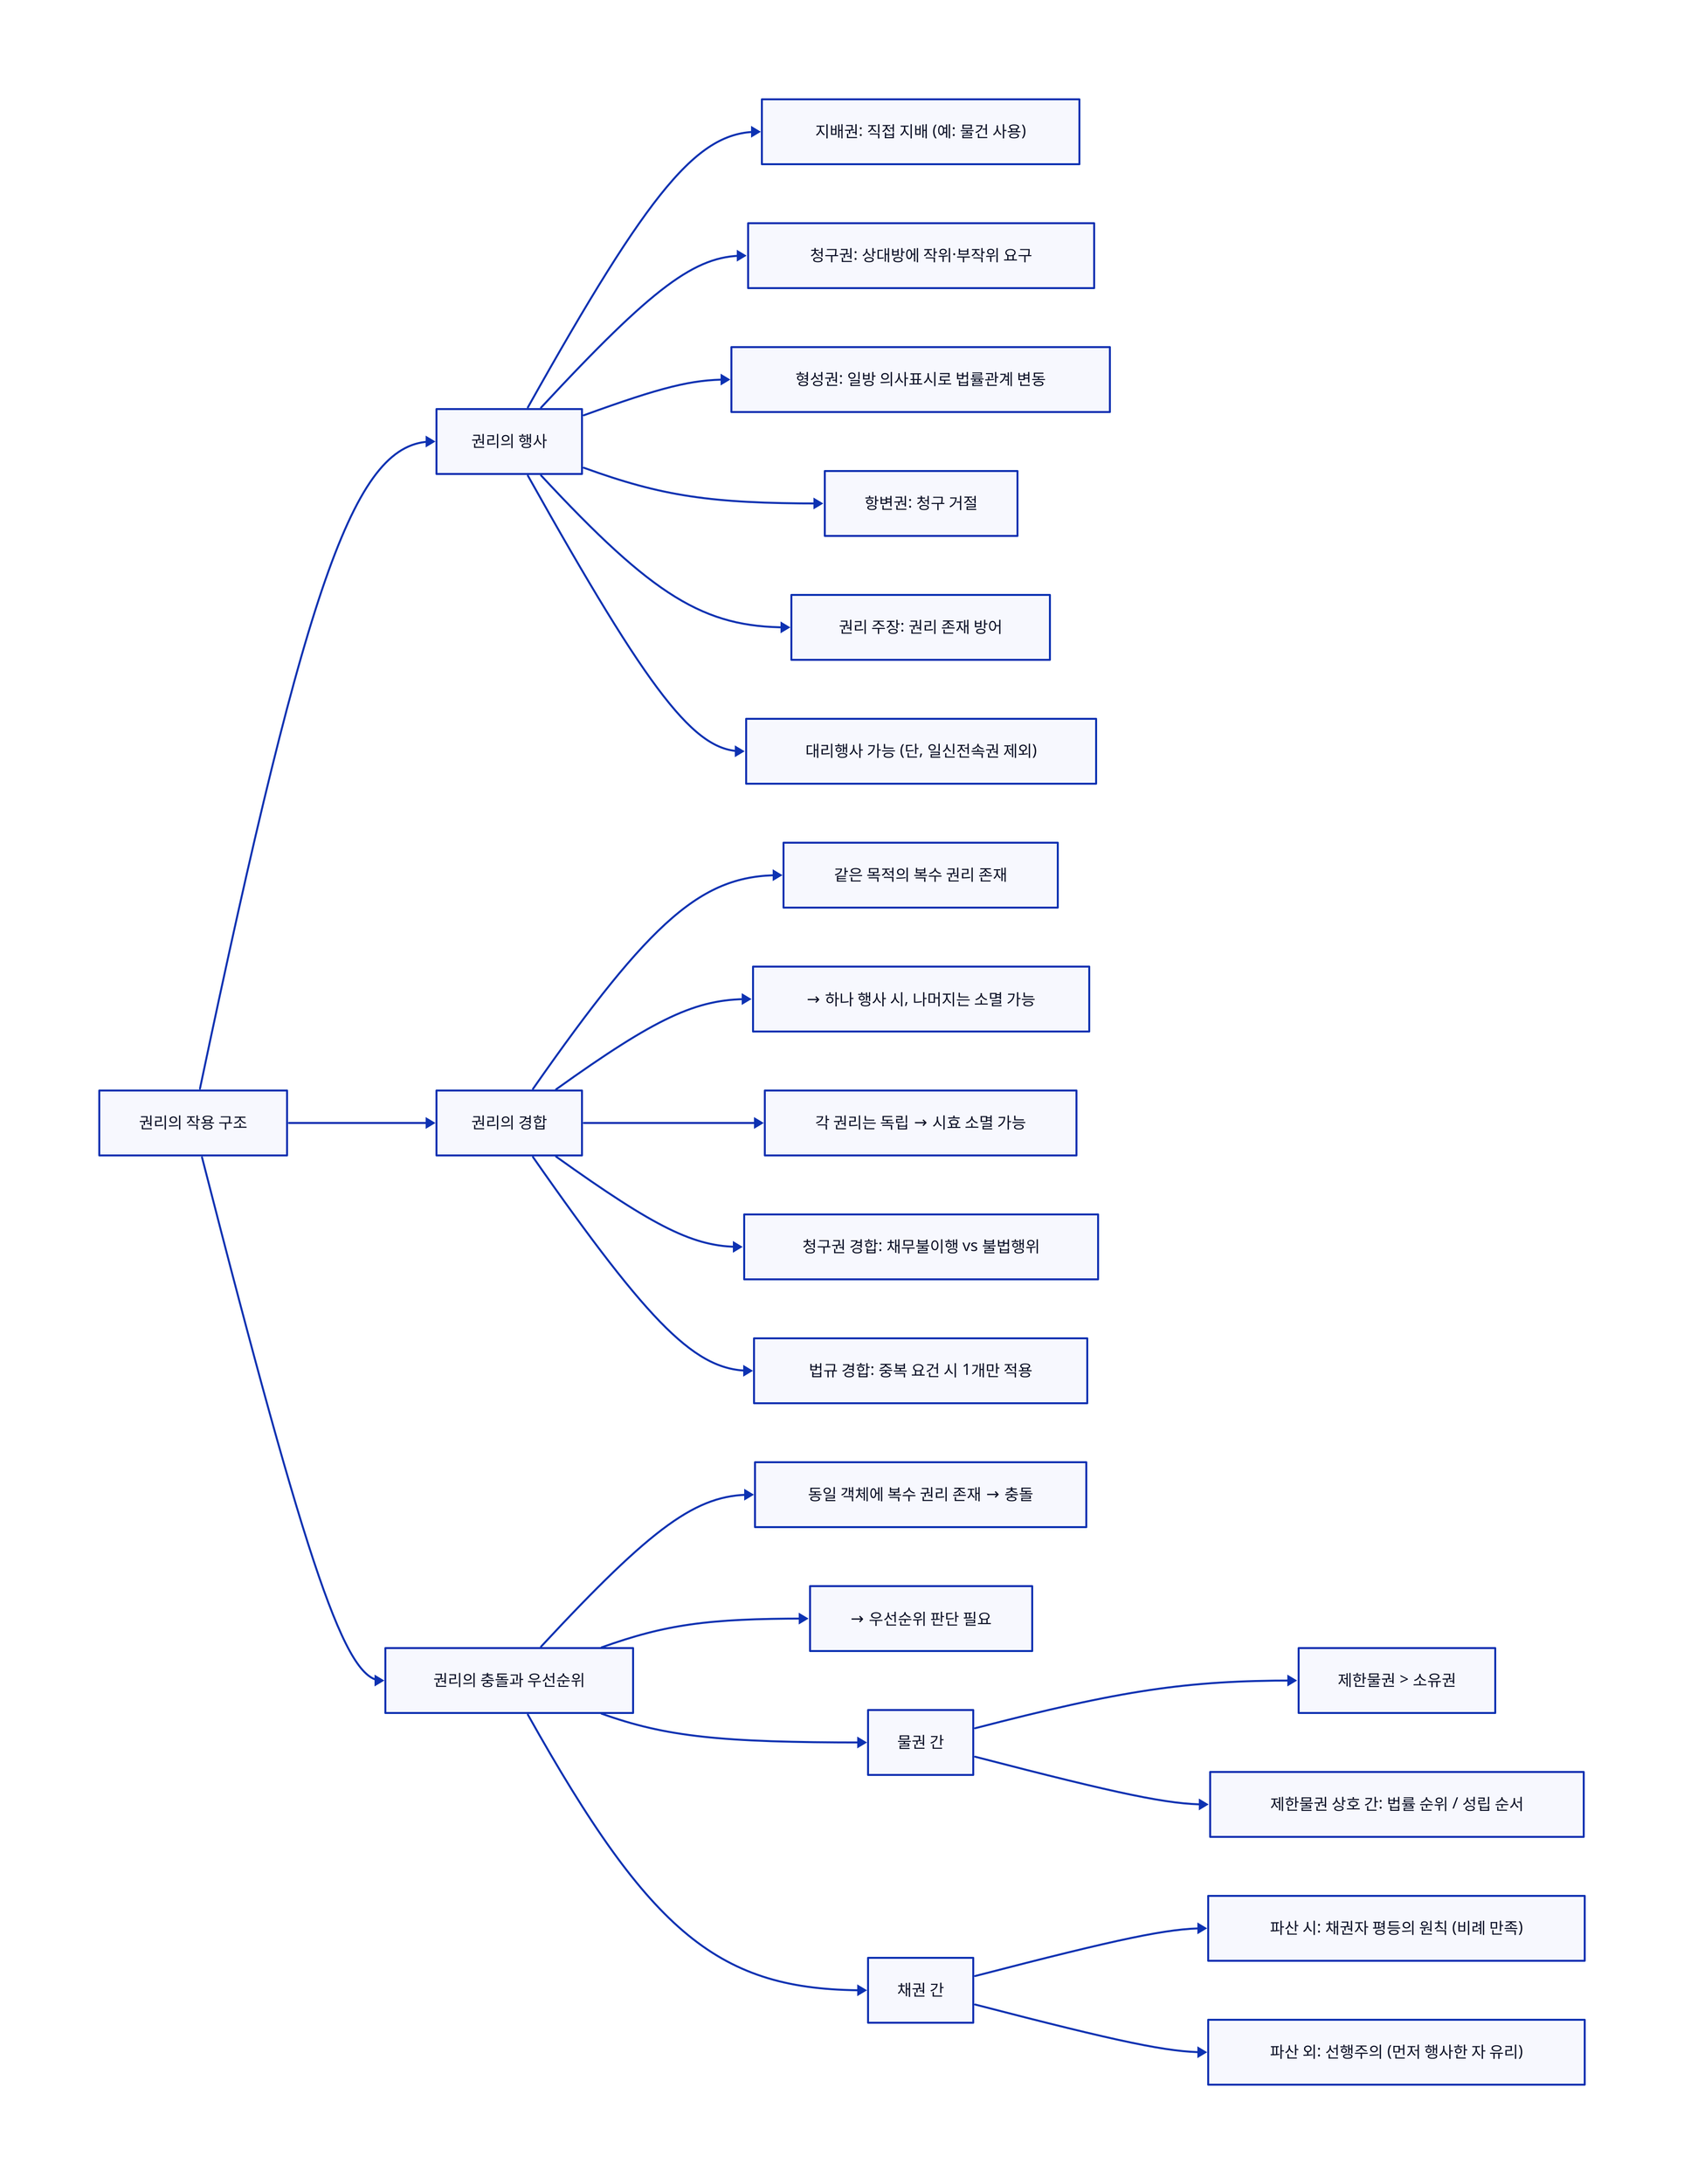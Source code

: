 # [30.1] 권리의 행사·경합·충돌과 우선순위.d2

direction: right

"권리의 작용 구조" -> "권리의 행사"
"권리의 작용 구조" -> "권리의 경합"
"권리의 작용 구조" -> "권리의 충돌과 우선순위"

"권리의 행사" -> "지배권: 직접 지배 (예: 물건 사용)"
"권리의 행사" -> "청구권: 상대방에 작위·부작위 요구"
"권리의 행사" -> "형성권: 일방 의사표시로 법률관계 변동"
"권리의 행사" -> "항변권: 청구 거절"
"권리의 행사" -> "권리 주장: 권리 존재 방어"
"권리의 행사" -> "대리행사 가능 (단, 일신전속권 제외)"

"권리의 경합" -> "같은 목적의 복수 권리 존재"
"권리의 경합" -> "→ 하나 행사 시, 나머지는 소멸 가능"
"권리의 경합" -> "각 권리는 독립 → 시효 소멸 가능"
"권리의 경합" -> "청구권 경합: 채무불이행 vs 불법행위"
"권리의 경합" -> "법규 경합: 중복 요건 시 1개만 적용"

"권리의 충돌과 우선순위" -> "동일 객체에 복수 권리 존재 → 충돌"
"권리의 충돌과 우선순위" -> "→ 우선순위 판단 필요"

"권리의 충돌과 우선순위" -> "물권 간"
"물권 간" -> "제한물권 > 소유권"
"물권 간" -> "제한물권 상호 간: 법률 순위 / 성립 순서"

"권리의 충돌과 우선순위" -> "채권 간"
"채권 간" -> "파산 시: 채권자 평등의 원칙 (비례 만족)"
"채권 간" -> "파산 외: 선행주의 (먼저 행사한 자 유리)"